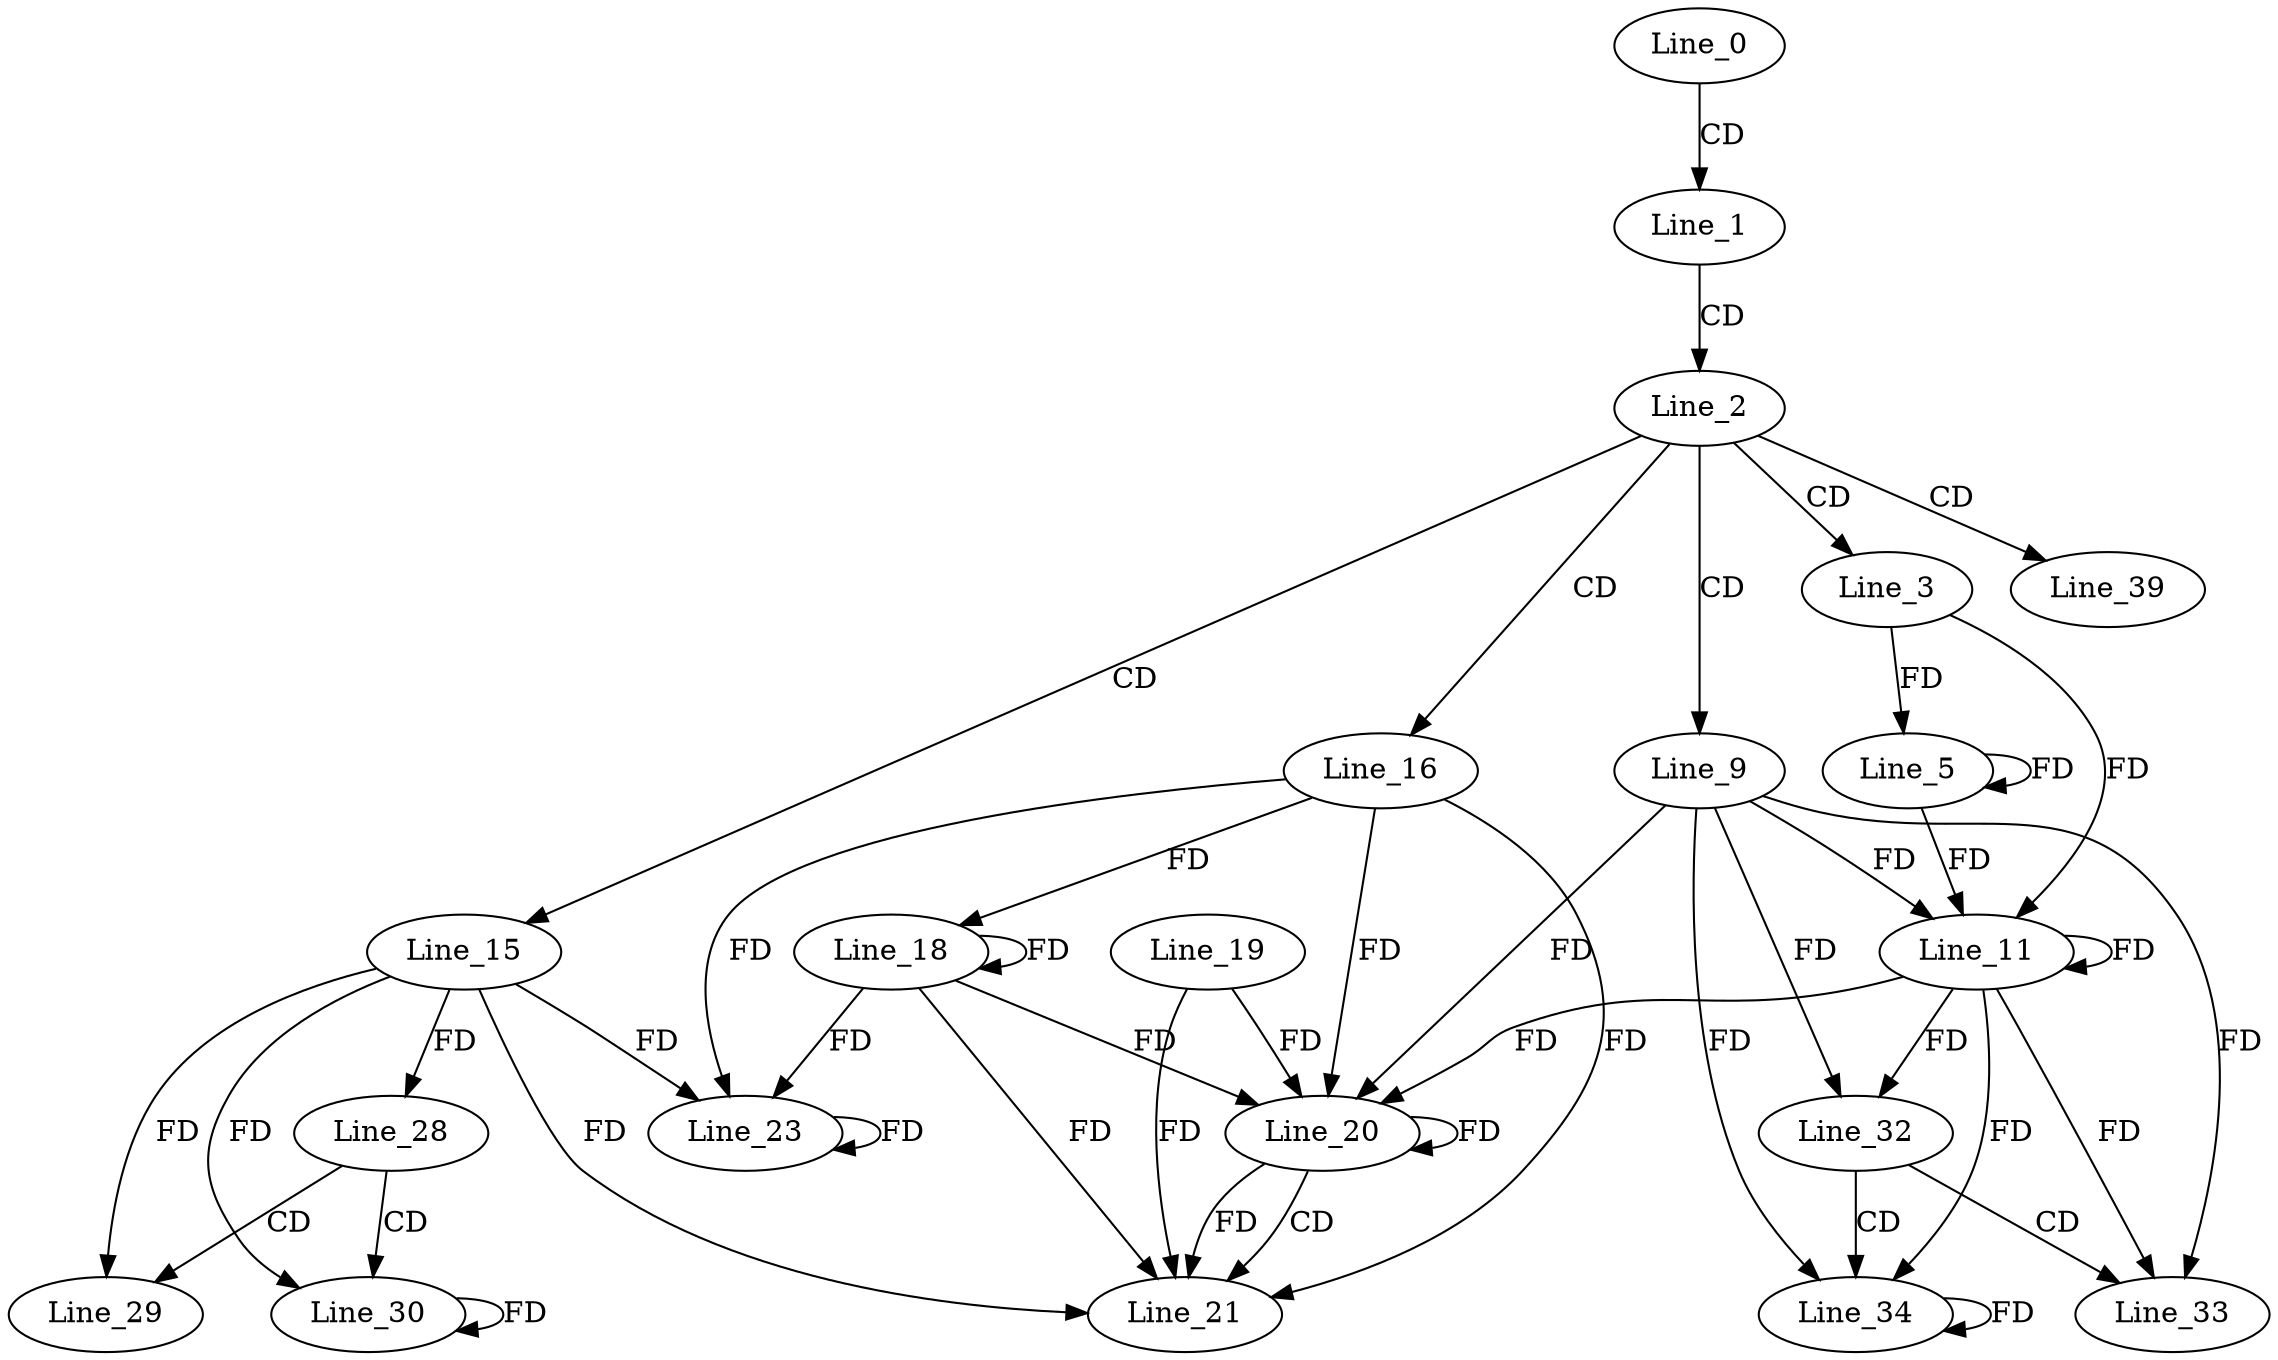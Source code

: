 digraph G {
  Line_0;
  Line_1;
  Line_2;
  Line_3;
  Line_5;
  Line_9;
  Line_11;
  Line_11;
  Line_15;
  Line_16;
  Line_18;
  Line_20;
  Line_19;
  Line_20;
  Line_20;
  Line_21;
  Line_23;
  Line_23;
  Line_28;
  Line_29;
  Line_30;
  Line_32;
  Line_33;
  Line_34;
  Line_39;
  Line_0 -> Line_1 [ label="CD" ];
  Line_1 -> Line_2 [ label="CD" ];
  Line_2 -> Line_3 [ label="CD" ];
  Line_3 -> Line_5 [ label="FD" ];
  Line_5 -> Line_5 [ label="FD" ];
  Line_2 -> Line_9 [ label="CD" ];
  Line_9 -> Line_11 [ label="FD" ];
  Line_11 -> Line_11 [ label="FD" ];
  Line_3 -> Line_11 [ label="FD" ];
  Line_5 -> Line_11 [ label="FD" ];
  Line_2 -> Line_15 [ label="CD" ];
  Line_2 -> Line_16 [ label="CD" ];
  Line_16 -> Line_18 [ label="FD" ];
  Line_18 -> Line_18 [ label="FD" ];
  Line_20 -> Line_20 [ label="FD" ];
  Line_19 -> Line_20 [ label="FD" ];
  Line_9 -> Line_20 [ label="FD" ];
  Line_11 -> Line_20 [ label="FD" ];
  Line_16 -> Line_20 [ label="FD" ];
  Line_18 -> Line_20 [ label="FD" ];
  Line_20 -> Line_21 [ label="CD" ];
  Line_15 -> Line_21 [ label="FD" ];
  Line_16 -> Line_21 [ label="FD" ];
  Line_18 -> Line_21 [ label="FD" ];
  Line_20 -> Line_21 [ label="FD" ];
  Line_19 -> Line_21 [ label="FD" ];
  Line_16 -> Line_23 [ label="FD" ];
  Line_18 -> Line_23 [ label="FD" ];
  Line_23 -> Line_23 [ label="FD" ];
  Line_15 -> Line_23 [ label="FD" ];
  Line_15 -> Line_28 [ label="FD" ];
  Line_28 -> Line_29 [ label="CD" ];
  Line_15 -> Line_29 [ label="FD" ];
  Line_28 -> Line_30 [ label="CD" ];
  Line_15 -> Line_30 [ label="FD" ];
  Line_30 -> Line_30 [ label="FD" ];
  Line_9 -> Line_32 [ label="FD" ];
  Line_11 -> Line_32 [ label="FD" ];
  Line_32 -> Line_33 [ label="CD" ];
  Line_9 -> Line_33 [ label="FD" ];
  Line_11 -> Line_33 [ label="FD" ];
  Line_32 -> Line_34 [ label="CD" ];
  Line_9 -> Line_34 [ label="FD" ];
  Line_11 -> Line_34 [ label="FD" ];
  Line_34 -> Line_34 [ label="FD" ];
  Line_2 -> Line_39 [ label="CD" ];
}

